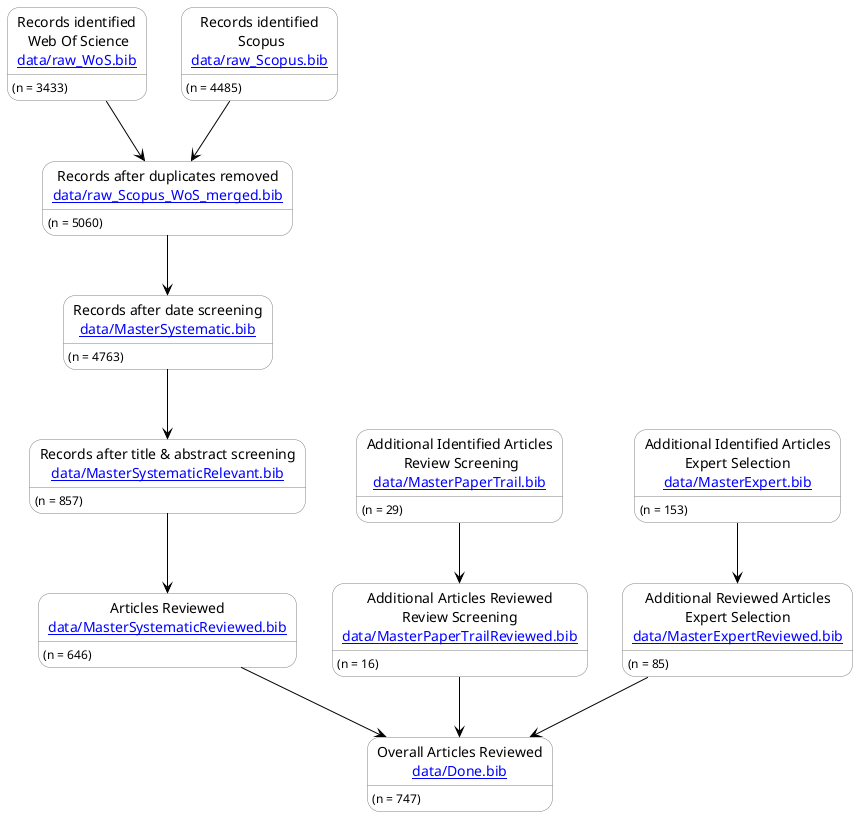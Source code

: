 @startuml

skinparam backgroundColor White
skinparam state {
  StartColor MediumBlue
  EndColor Red
  BackgroundColor White
  BorderColor Gray
  ArrowColor Black
}

state "Records identified\n Web Of Science\n[[data/raw_WoS.bib]]" as rec1_1
rec1_1 : (n = 3433)
state "Records identified\n Scopus\n[[data/raw_Scopus.bib]]" as rec1_2
rec1_2 : (n = 4485)

state "Records after duplicates removed\n[[data/raw_Scopus_WoS_merged.bib]]" as rec2
rec2 : (n = 5060)
rec1_1 -d-> rec2
rec1_2 -d-> rec2

'    state "Duplicates" as out2
'    out3 : (n = )
'    rec3 -r-> out2

state "Records after date screening\n[[data/MasterSystematic.bib]]" as rec3
rec3 : (n = 4763)
rec2 -d-> rec3

'    state "Excluded" as out3
'    out3 : (n = )
'    rec3 -r-> out3

state "Records after title & abstract screening\n[[data/MasterSystematicRelevant.bib]]" as rec4
rec4 : (n = 857)
rec3 -d-> rec4

'    state "Excluded" as out5
'    out5 : (n = )
'    rec5 -r-> out4

state "Articles Reviewed\n[[data/MasterSystematicReviewed.bib]]" as rec5
rec5 : (n = 646)
rec4 -d-> rec5

state "Overall Articles Reviewed\n[[data/Done.bib]]" as rec6
rec6 : (n = 747)
rec5 -d-> rec6

state "Additional Identified Articles\n Review Screening\n[[data/MasterPaperTrail.bib]]" as add11
add11 : (n = 29)

state "Additional Articles Reviewed\nReview Screening\n[[data/MasterPaperTrailReviewed.bib]]" as add12
add12 : (n = 16)
add11 -d-> add12

state "Additional Identified Articles\nExpert Selection\n[[data/MasterExpert.bib]]" as add21
add21 : (n = 153)

state "Additional Reviewed Articles\nExpert Selection\n[[data/MasterExpertReviewed.bib]]" as add22
add22 : (n = 85)
add21 -d-> add22

add12 -d-> rec6
add22 -d-> rec6

@enduml